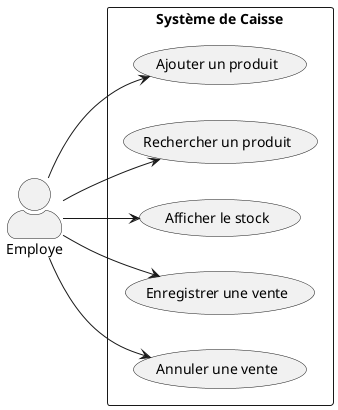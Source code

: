@startuml
left to right direction
skinparam actorStyle awesome

actor Employe

rectangle "Système de Caisse" {
  usecase "Ajouter un produit" as UC1
  usecase "Rechercher un produit" as UC2
  usecase "Afficher le stock" as UC3
  usecase "Enregistrer une vente" as UC4
  usecase "Annuler une vente" as UC5
}

Employe --> UC1
Employe --> UC2
Employe --> UC3
Employe --> UC4
Employe --> UC5
@enduml
